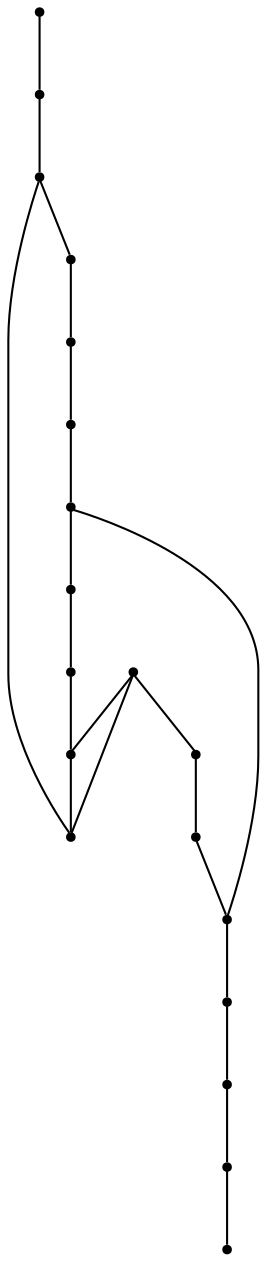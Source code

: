graph {
  node [shape=point,comment="{\"directed\":false,\"doi\":\"10.1007/978-3-540-31843-9_12\",\"figure\":\"3 (2)\"}"]

  v0 [pos="553.6029773800872,644.5394683302495"]
  v1 [pos="538.1000885719476,608.0394276401453"]
  v2 [pos="518.5964752906976,577.5393971225672"]
  v3 [pos="501.84334120639534,540.5394403558028"]
  v4 [pos="482.33971202761626,505.0395497104578"]
  v5 [pos="461.3358012354651,468.5395090203536"]
  v6 [pos="444.58269894622094,431.5394886753015"]
  v7 [pos="423.8288244912791,395.0394479851974"]
  v8 [pos="406.8256858648256,365.78943018327675"]
  v9 [pos="395.8236418968023,395.0394479851974"]
  v10 [pos="377.07015352470927,431.5394886753015"]
  v11 [pos="366.81821856831397,468.0395293654057"]
  v12 [pos="352.3155386991279,505.0395497104578"]
  v13 [pos="330.3114507630814,468.0395293654057"]
  v14 [pos="314.80856195494187,431.5394886753015"]
  v15 [pos="293.8046511627907,395.0394479851974"]
  v16 [pos="283.5527480014535,364.0394378126713"]
  v17 [pos="264.79925962936045,327.53939712256715"]
  v18 [pos="248.54623001453487,292.0395700555099"]

  v18 -- v17 [id="-3",pos="248.54623001453487,292.0395700555099 264.79925962936045,327.53939712256715 264.79925962936045,327.53939712256715 264.79925962936045,327.53939712256715"]
  v17 -- v16 [id="-4",pos="264.79925962936045,327.53939712256715 283.5527480014535,364.0394378126713 283.5527480014535,364.0394378126713 283.5527480014535,364.0394378126713"]
  v16 -- v15 [id="-5",pos="283.5527480014535,364.0394378126713 293.8046511627907,395.0394479851974 293.8046511627907,395.0394479851974 293.8046511627907,395.0394479851974"]
  v15 -- v14 [id="-6",pos="293.8046511627907,395.0394479851974 314.80856195494187,431.5394886753015 314.80856195494187,431.5394886753015 314.80856195494187,431.5394886753015"]
  v14 -- v13 [id="-7",pos="314.80856195494187,431.5394886753015 330.3114507630814,468.0395293654057 330.3114507630814,468.0395293654057 330.3114507630814,468.0395293654057"]
  v13 -- v12 [id="-8",pos="330.3114507630814,468.0395293654057 352.3155386991279,505.0395497104578 352.3155386991279,505.0395497104578 352.3155386991279,505.0395497104578"]
  v1 -- v0 [id="-9",pos="538.1000885719476,608.0394276401453 553.6029773800872,644.5394683302495 553.6029773800872,644.5394683302495 553.6029773800872,644.5394683302495"]
  v2 -- v1 [id="-10",pos="518.5964752906976,577.5393971225672 538.1000885719476,608.0394276401453 538.1000885719476,608.0394276401453 538.1000885719476,608.0394276401453"]
  v3 -- v2 [id="-11",pos="501.84334120639534,540.5394403558028 518.5964752906976,577.5393971225672 518.5964752906976,577.5393971225672 518.5964752906976,577.5393971225672"]
  v4 -- v3 [id="-12",pos="482.33971202761626,505.0395497104578 501.84334120639534,540.5394403558028 501.84334120639534,540.5394403558028 501.84334120639534,540.5394403558028"]
  v5 -- v4 [id="-13",pos="461.3358012354651,468.5395090203536 482.33971202761626,505.0395497104578 482.33971202761626,505.0395497104578 482.33971202761626,505.0395497104578"]
  v6 -- v5 [id="-14",pos="444.58269894622094,431.5394886753015 461.3358012354651,468.5395090203536 461.3358012354651,468.5395090203536 461.3358012354651,468.5395090203536"]
  v7 -- v6 [id="-15",pos="423.8288244912791,395.0394479851974 444.58269894622094,431.5394886753015 444.58269894622094,431.5394886753015 444.58269894622094,431.5394886753015"]
  v8 -- v7 [id="-16",pos="406.8256858648256,365.78943018327675 423.8288244912791,395.0394479851974 423.8288244912791,395.0394479851974 423.8288244912791,395.0394479851974"]
  v9 -- v8 [id="-17",pos="395.8236418968023,395.0394479851974 406.8256858648256,365.78943018327675 406.8256858648256,365.78943018327675 406.8256858648256,365.78943018327675"]
  v10 -- v9 [id="-18",pos="377.07015352470927,431.5394886753015 395.8236418968023,395.0394479851974 395.8236418968023,395.0394479851974 395.8236418968023,395.0394479851974"]
  v12 -- v11 [id="-19",pos="352.3155386991279,505.0395497104578 366.81821856831397,468.0395293654057 366.81821856831397,468.0395293654057 366.81821856831397,468.0395293654057"]
  v11 -- v10 [id="-20",pos="366.81821856831397,468.0395293654057 377.07015352470927,431.5394886753015 377.07015352470927,431.5394886753015 377.07015352470927,431.5394886753015"]
  v7 -- v9 [id="-56",pos="423.8288244912791,395.0394479851974 395.8236418968023,395.0394479851974 395.8236418968023,395.0394479851974 395.8236418968023,395.0394479851974"]
  v12 -- v4 [id="-67",pos="352.3155386991279,505.0395497104578 482.33971202761626,505.0395497104578 482.33971202761626,505.0395497104578 482.33971202761626,505.0395497104578"]
  v16 -- v8 [id="-68",pos="283.5527480014535,364.0394378126713 406.8256858648256,365.78943018327675 406.8256858648256,365.78943018327675 406.8256858648256,365.78943018327675"]
}